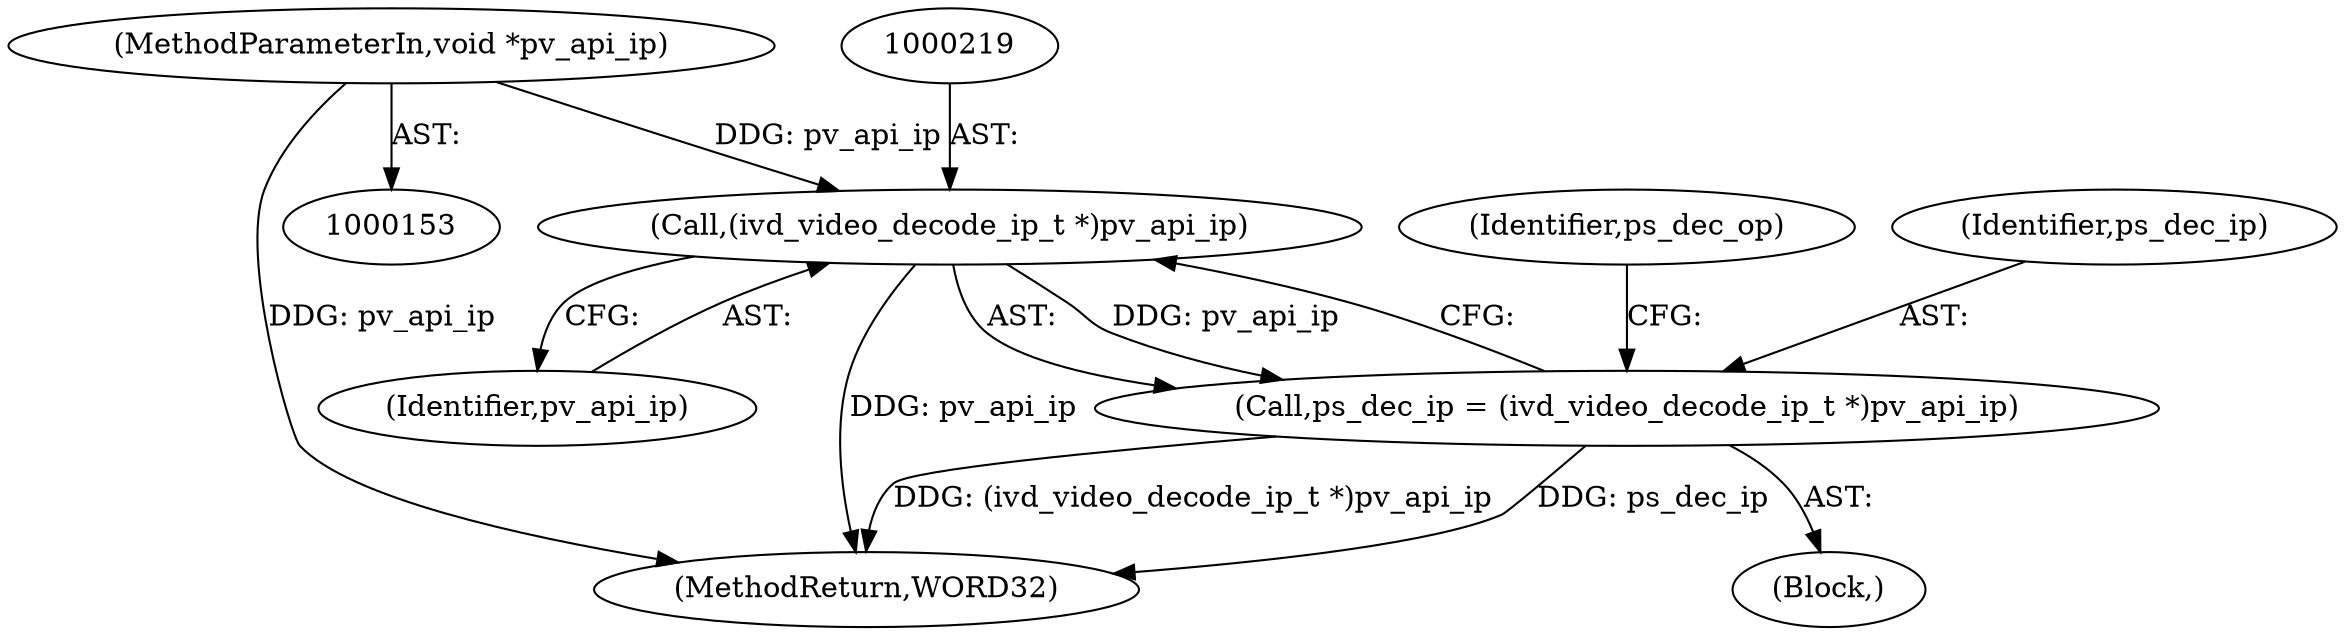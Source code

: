 digraph "0_Android_e86d3cfd2bc28dac421092106751e5638d54a848@pointer" {
"1000155" [label="(MethodParameterIn,void *pv_api_ip)"];
"1000218" [label="(Call,(ivd_video_decode_ip_t *)pv_api_ip)"];
"1000216" [label="(Call,ps_dec_ip = (ivd_video_decode_ip_t *)pv_api_ip)"];
"1000155" [label="(MethodParameterIn,void *pv_api_ip)"];
"1000216" [label="(Call,ps_dec_ip = (ivd_video_decode_ip_t *)pv_api_ip)"];
"1000220" [label="(Identifier,pv_api_ip)"];
"1000157" [label="(Block,)"];
"1000218" [label="(Call,(ivd_video_decode_ip_t *)pv_api_ip)"];
"1000222" [label="(Identifier,ps_dec_op)"];
"1002272" [label="(MethodReturn,WORD32)"];
"1000217" [label="(Identifier,ps_dec_ip)"];
"1000155" -> "1000153"  [label="AST: "];
"1000155" -> "1002272"  [label="DDG: pv_api_ip"];
"1000155" -> "1000218"  [label="DDG: pv_api_ip"];
"1000218" -> "1000216"  [label="AST: "];
"1000218" -> "1000220"  [label="CFG: "];
"1000219" -> "1000218"  [label="AST: "];
"1000220" -> "1000218"  [label="AST: "];
"1000216" -> "1000218"  [label="CFG: "];
"1000218" -> "1002272"  [label="DDG: pv_api_ip"];
"1000218" -> "1000216"  [label="DDG: pv_api_ip"];
"1000216" -> "1000157"  [label="AST: "];
"1000217" -> "1000216"  [label="AST: "];
"1000222" -> "1000216"  [label="CFG: "];
"1000216" -> "1002272"  [label="DDG: ps_dec_ip"];
"1000216" -> "1002272"  [label="DDG: (ivd_video_decode_ip_t *)pv_api_ip"];
}

